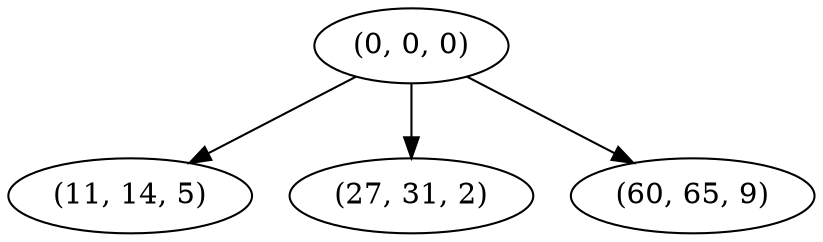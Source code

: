 digraph tree {
    "(0, 0, 0)";
    "(11, 14, 5)";
    "(27, 31, 2)";
    "(60, 65, 9)";
    "(0, 0, 0)" -> "(11, 14, 5)";
    "(0, 0, 0)" -> "(27, 31, 2)";
    "(0, 0, 0)" -> "(60, 65, 9)";
}
